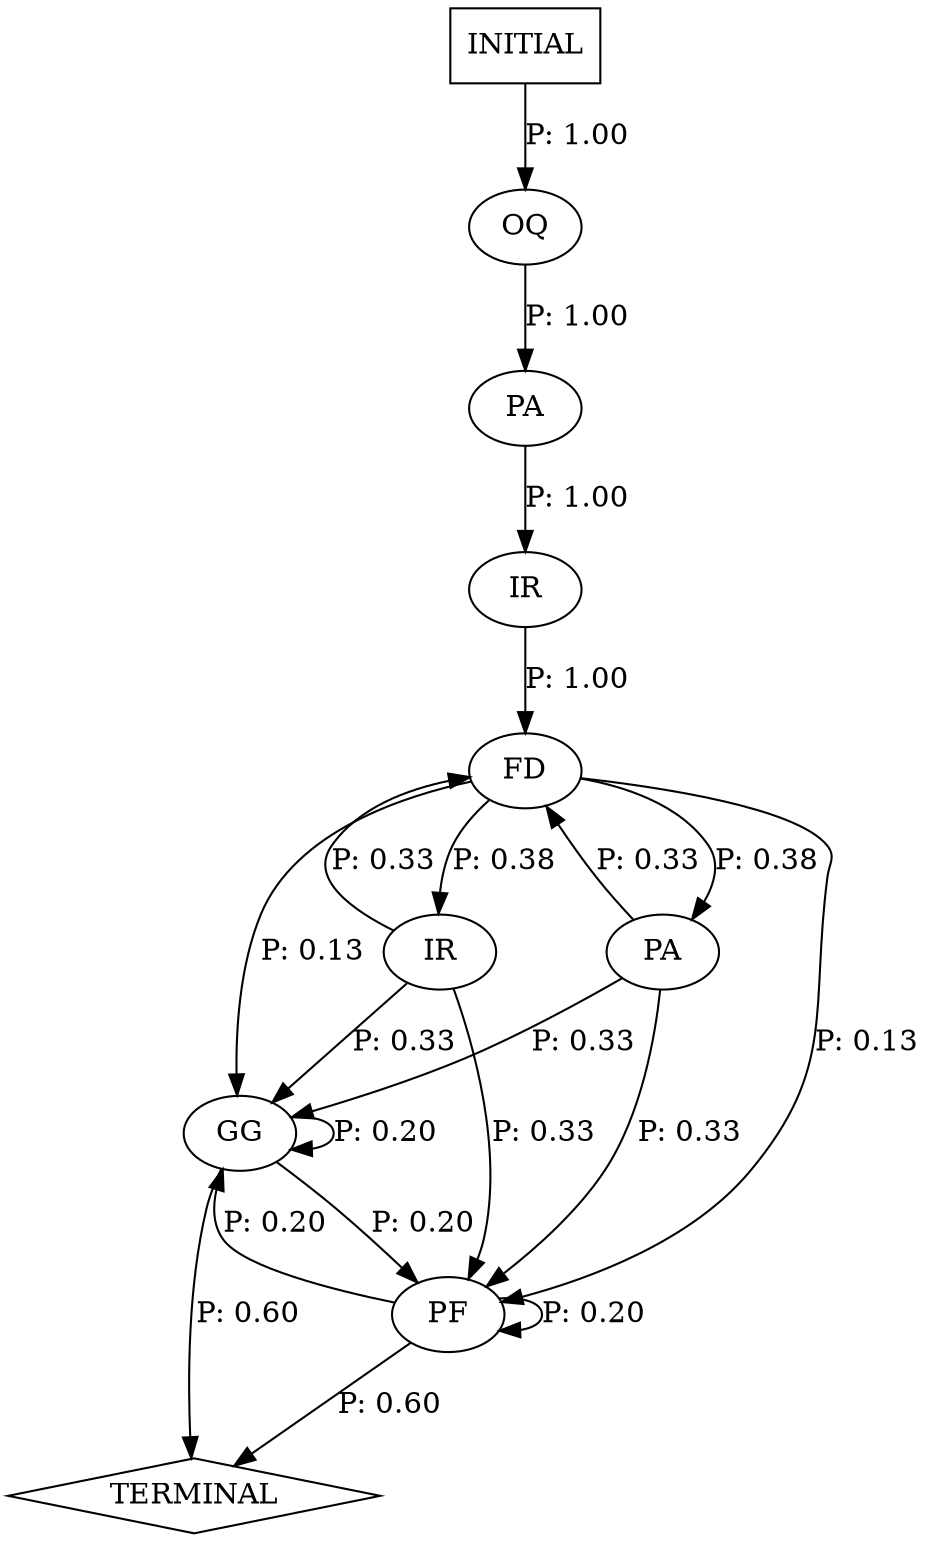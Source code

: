 digraph G {
  0 [label="FD"];
  1 [label="GG"];
  2 [label="IR"];
  3 [label="IR"];
  4 [label="OQ"];
  5 [label="PA"];
  6 [label="PA"];
  7 [label="PF"];
  8 [label="TERMINAL",shape=diamond];
  9 [label="INITIAL",shape=box];
0->1 [label="P: 0.13"];
0->3 [label="P: 0.38"];
0->6 [label="P: 0.38"];
0->7 [label="P: 0.13"];
1->1 [label="P: 0.20"];
1->7 [label="P: 0.20"];
1->8 [label="P: 0.60"];
2->0 [label="P: 1.00"];
3->0 [label="P: 0.33"];
3->1 [label="P: 0.33"];
3->7 [label="P: 0.33"];
4->5 [label="P: 1.00"];
5->2 [label="P: 1.00"];
6->0 [label="P: 0.33"];
6->1 [label="P: 0.33"];
6->7 [label="P: 0.33"];
7->1 [label="P: 0.20"];
7->7 [label="P: 0.20"];
7->8 [label="P: 0.60"];
9->4 [label="P: 1.00"];
}
